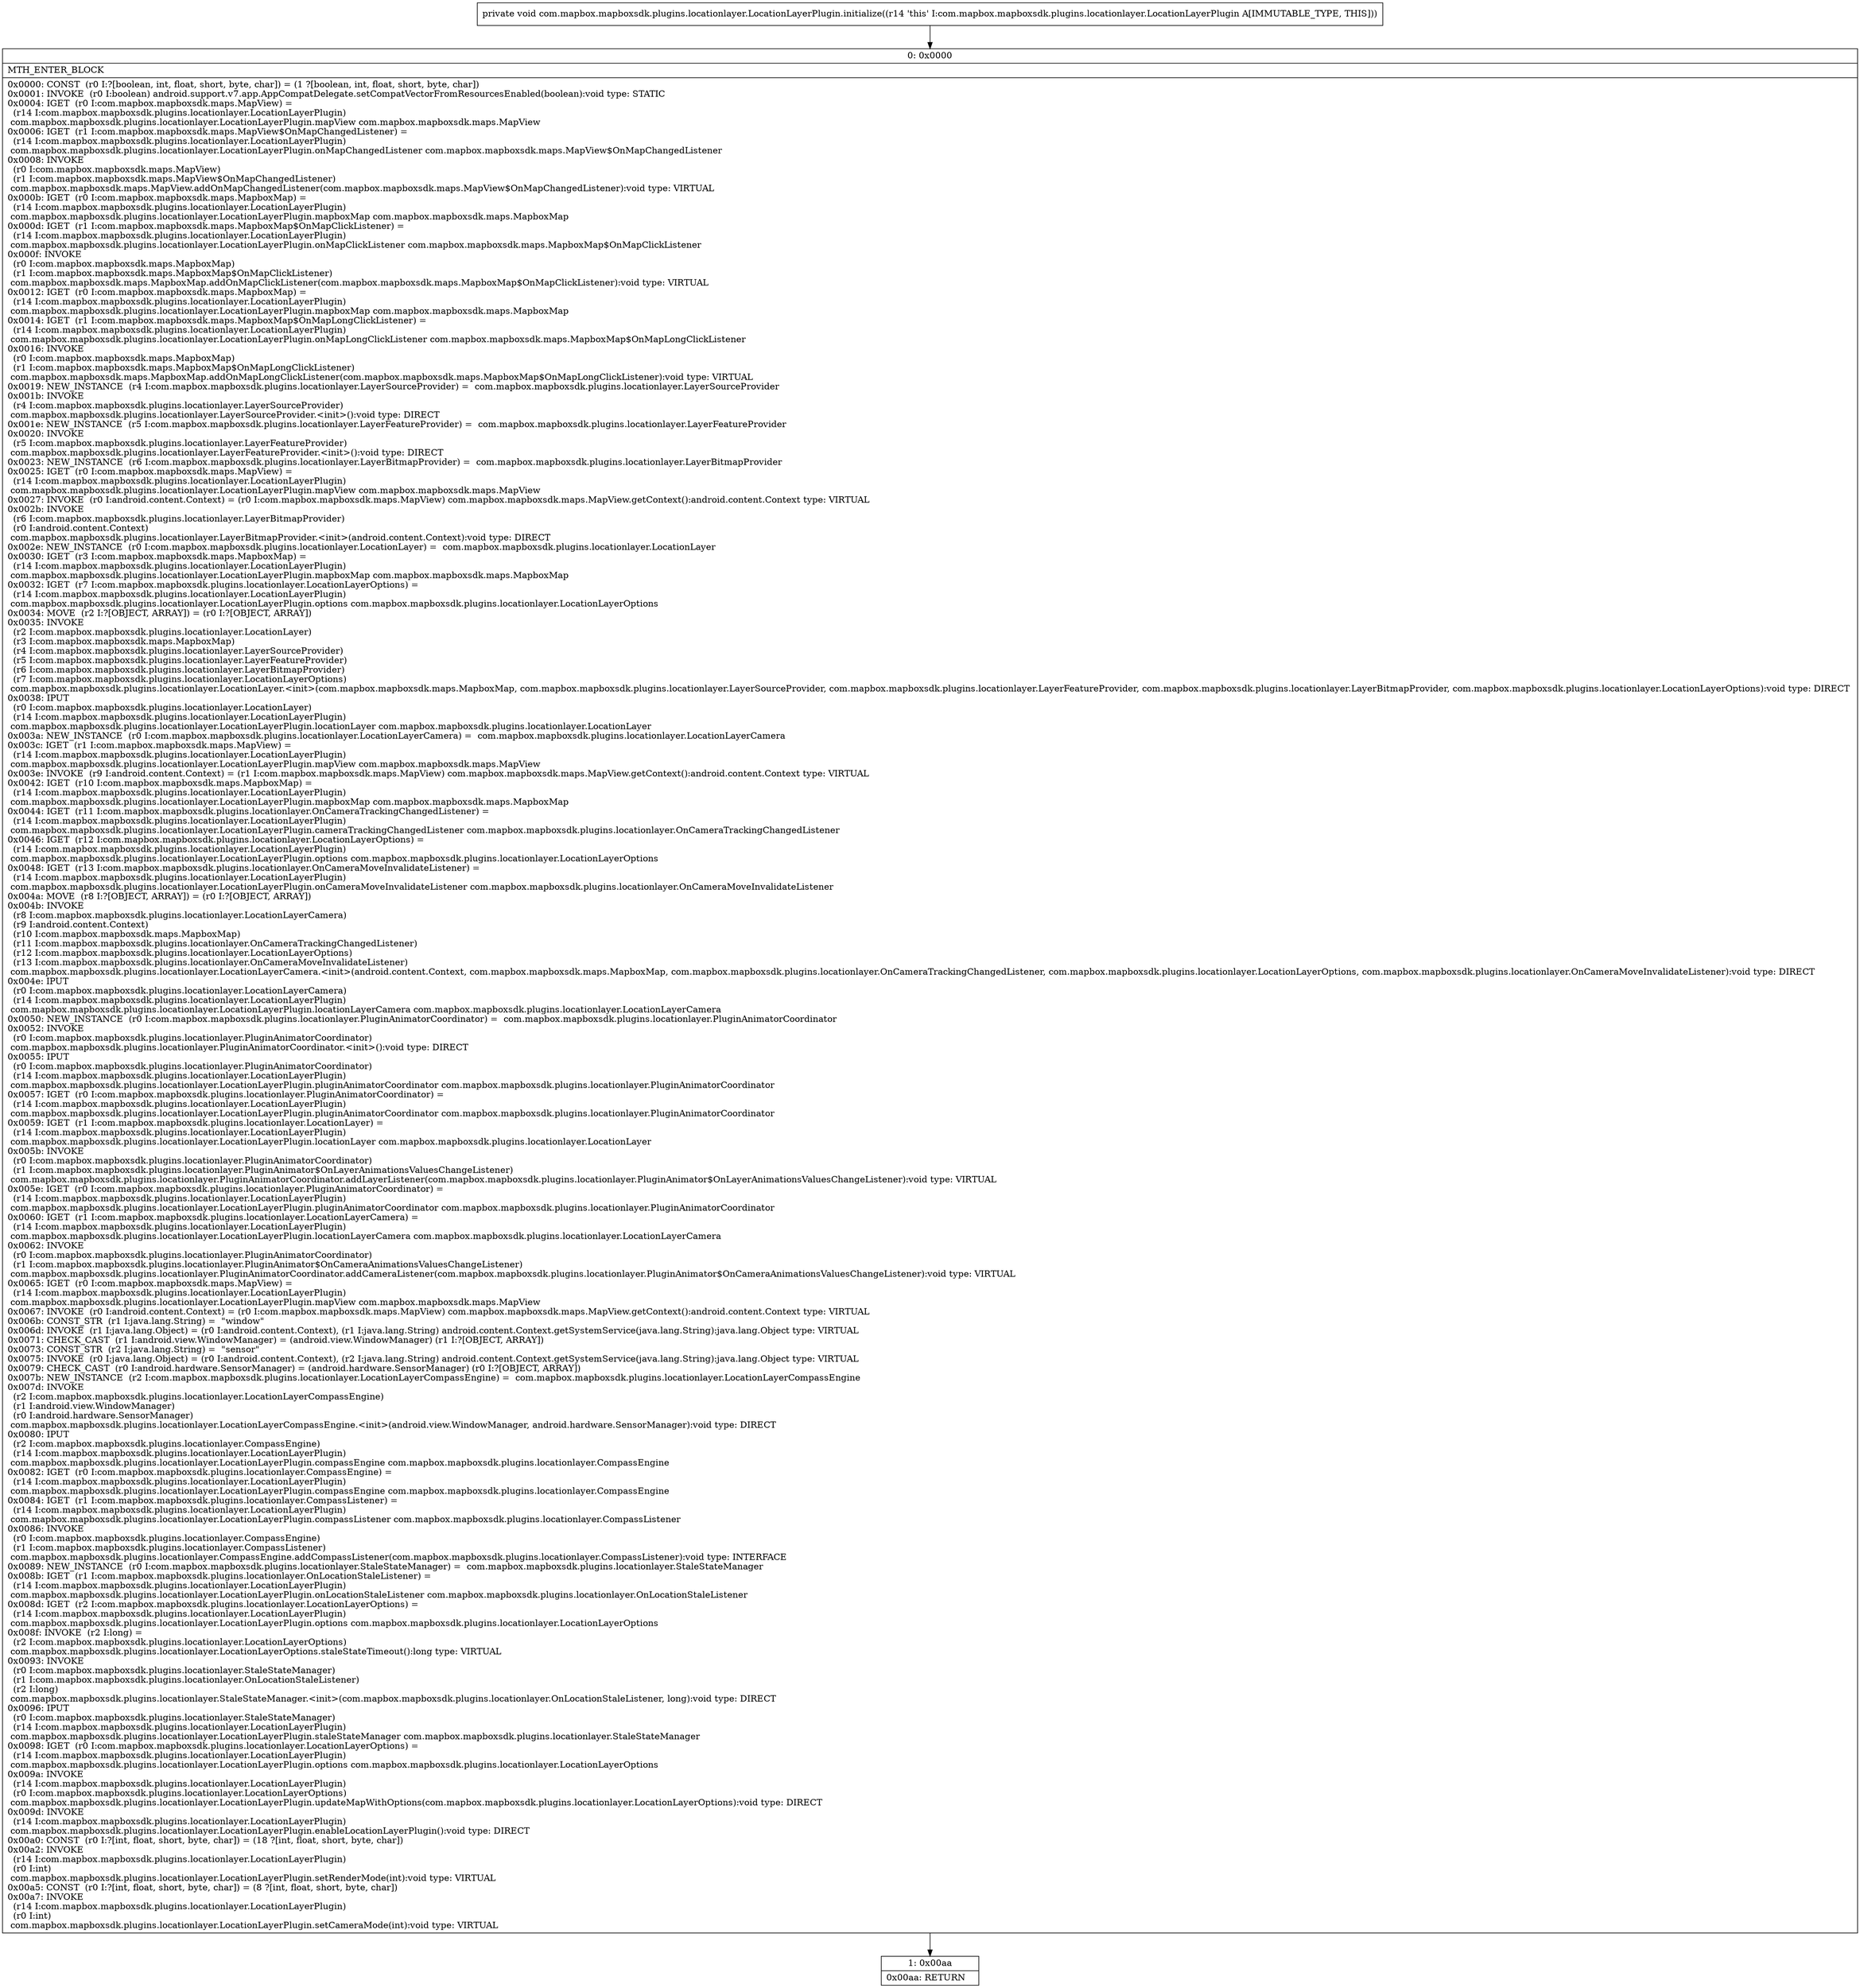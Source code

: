 digraph "CFG forcom.mapbox.mapboxsdk.plugins.locationlayer.LocationLayerPlugin.initialize()V" {
Node_0 [shape=record,label="{0\:\ 0x0000|MTH_ENTER_BLOCK\l|0x0000: CONST  (r0 I:?[boolean, int, float, short, byte, char]) = (1 ?[boolean, int, float, short, byte, char]) \l0x0001: INVOKE  (r0 I:boolean) android.support.v7.app.AppCompatDelegate.setCompatVectorFromResourcesEnabled(boolean):void type: STATIC \l0x0004: IGET  (r0 I:com.mapbox.mapboxsdk.maps.MapView) = \l  (r14 I:com.mapbox.mapboxsdk.plugins.locationlayer.LocationLayerPlugin)\l com.mapbox.mapboxsdk.plugins.locationlayer.LocationLayerPlugin.mapView com.mapbox.mapboxsdk.maps.MapView \l0x0006: IGET  (r1 I:com.mapbox.mapboxsdk.maps.MapView$OnMapChangedListener) = \l  (r14 I:com.mapbox.mapboxsdk.plugins.locationlayer.LocationLayerPlugin)\l com.mapbox.mapboxsdk.plugins.locationlayer.LocationLayerPlugin.onMapChangedListener com.mapbox.mapboxsdk.maps.MapView$OnMapChangedListener \l0x0008: INVOKE  \l  (r0 I:com.mapbox.mapboxsdk.maps.MapView)\l  (r1 I:com.mapbox.mapboxsdk.maps.MapView$OnMapChangedListener)\l com.mapbox.mapboxsdk.maps.MapView.addOnMapChangedListener(com.mapbox.mapboxsdk.maps.MapView$OnMapChangedListener):void type: VIRTUAL \l0x000b: IGET  (r0 I:com.mapbox.mapboxsdk.maps.MapboxMap) = \l  (r14 I:com.mapbox.mapboxsdk.plugins.locationlayer.LocationLayerPlugin)\l com.mapbox.mapboxsdk.plugins.locationlayer.LocationLayerPlugin.mapboxMap com.mapbox.mapboxsdk.maps.MapboxMap \l0x000d: IGET  (r1 I:com.mapbox.mapboxsdk.maps.MapboxMap$OnMapClickListener) = \l  (r14 I:com.mapbox.mapboxsdk.plugins.locationlayer.LocationLayerPlugin)\l com.mapbox.mapboxsdk.plugins.locationlayer.LocationLayerPlugin.onMapClickListener com.mapbox.mapboxsdk.maps.MapboxMap$OnMapClickListener \l0x000f: INVOKE  \l  (r0 I:com.mapbox.mapboxsdk.maps.MapboxMap)\l  (r1 I:com.mapbox.mapboxsdk.maps.MapboxMap$OnMapClickListener)\l com.mapbox.mapboxsdk.maps.MapboxMap.addOnMapClickListener(com.mapbox.mapboxsdk.maps.MapboxMap$OnMapClickListener):void type: VIRTUAL \l0x0012: IGET  (r0 I:com.mapbox.mapboxsdk.maps.MapboxMap) = \l  (r14 I:com.mapbox.mapboxsdk.plugins.locationlayer.LocationLayerPlugin)\l com.mapbox.mapboxsdk.plugins.locationlayer.LocationLayerPlugin.mapboxMap com.mapbox.mapboxsdk.maps.MapboxMap \l0x0014: IGET  (r1 I:com.mapbox.mapboxsdk.maps.MapboxMap$OnMapLongClickListener) = \l  (r14 I:com.mapbox.mapboxsdk.plugins.locationlayer.LocationLayerPlugin)\l com.mapbox.mapboxsdk.plugins.locationlayer.LocationLayerPlugin.onMapLongClickListener com.mapbox.mapboxsdk.maps.MapboxMap$OnMapLongClickListener \l0x0016: INVOKE  \l  (r0 I:com.mapbox.mapboxsdk.maps.MapboxMap)\l  (r1 I:com.mapbox.mapboxsdk.maps.MapboxMap$OnMapLongClickListener)\l com.mapbox.mapboxsdk.maps.MapboxMap.addOnMapLongClickListener(com.mapbox.mapboxsdk.maps.MapboxMap$OnMapLongClickListener):void type: VIRTUAL \l0x0019: NEW_INSTANCE  (r4 I:com.mapbox.mapboxsdk.plugins.locationlayer.LayerSourceProvider) =  com.mapbox.mapboxsdk.plugins.locationlayer.LayerSourceProvider \l0x001b: INVOKE  \l  (r4 I:com.mapbox.mapboxsdk.plugins.locationlayer.LayerSourceProvider)\l com.mapbox.mapboxsdk.plugins.locationlayer.LayerSourceProvider.\<init\>():void type: DIRECT \l0x001e: NEW_INSTANCE  (r5 I:com.mapbox.mapboxsdk.plugins.locationlayer.LayerFeatureProvider) =  com.mapbox.mapboxsdk.plugins.locationlayer.LayerFeatureProvider \l0x0020: INVOKE  \l  (r5 I:com.mapbox.mapboxsdk.plugins.locationlayer.LayerFeatureProvider)\l com.mapbox.mapboxsdk.plugins.locationlayer.LayerFeatureProvider.\<init\>():void type: DIRECT \l0x0023: NEW_INSTANCE  (r6 I:com.mapbox.mapboxsdk.plugins.locationlayer.LayerBitmapProvider) =  com.mapbox.mapboxsdk.plugins.locationlayer.LayerBitmapProvider \l0x0025: IGET  (r0 I:com.mapbox.mapboxsdk.maps.MapView) = \l  (r14 I:com.mapbox.mapboxsdk.plugins.locationlayer.LocationLayerPlugin)\l com.mapbox.mapboxsdk.plugins.locationlayer.LocationLayerPlugin.mapView com.mapbox.mapboxsdk.maps.MapView \l0x0027: INVOKE  (r0 I:android.content.Context) = (r0 I:com.mapbox.mapboxsdk.maps.MapView) com.mapbox.mapboxsdk.maps.MapView.getContext():android.content.Context type: VIRTUAL \l0x002b: INVOKE  \l  (r6 I:com.mapbox.mapboxsdk.plugins.locationlayer.LayerBitmapProvider)\l  (r0 I:android.content.Context)\l com.mapbox.mapboxsdk.plugins.locationlayer.LayerBitmapProvider.\<init\>(android.content.Context):void type: DIRECT \l0x002e: NEW_INSTANCE  (r0 I:com.mapbox.mapboxsdk.plugins.locationlayer.LocationLayer) =  com.mapbox.mapboxsdk.plugins.locationlayer.LocationLayer \l0x0030: IGET  (r3 I:com.mapbox.mapboxsdk.maps.MapboxMap) = \l  (r14 I:com.mapbox.mapboxsdk.plugins.locationlayer.LocationLayerPlugin)\l com.mapbox.mapboxsdk.plugins.locationlayer.LocationLayerPlugin.mapboxMap com.mapbox.mapboxsdk.maps.MapboxMap \l0x0032: IGET  (r7 I:com.mapbox.mapboxsdk.plugins.locationlayer.LocationLayerOptions) = \l  (r14 I:com.mapbox.mapboxsdk.plugins.locationlayer.LocationLayerPlugin)\l com.mapbox.mapboxsdk.plugins.locationlayer.LocationLayerPlugin.options com.mapbox.mapboxsdk.plugins.locationlayer.LocationLayerOptions \l0x0034: MOVE  (r2 I:?[OBJECT, ARRAY]) = (r0 I:?[OBJECT, ARRAY]) \l0x0035: INVOKE  \l  (r2 I:com.mapbox.mapboxsdk.plugins.locationlayer.LocationLayer)\l  (r3 I:com.mapbox.mapboxsdk.maps.MapboxMap)\l  (r4 I:com.mapbox.mapboxsdk.plugins.locationlayer.LayerSourceProvider)\l  (r5 I:com.mapbox.mapboxsdk.plugins.locationlayer.LayerFeatureProvider)\l  (r6 I:com.mapbox.mapboxsdk.plugins.locationlayer.LayerBitmapProvider)\l  (r7 I:com.mapbox.mapboxsdk.plugins.locationlayer.LocationLayerOptions)\l com.mapbox.mapboxsdk.plugins.locationlayer.LocationLayer.\<init\>(com.mapbox.mapboxsdk.maps.MapboxMap, com.mapbox.mapboxsdk.plugins.locationlayer.LayerSourceProvider, com.mapbox.mapboxsdk.plugins.locationlayer.LayerFeatureProvider, com.mapbox.mapboxsdk.plugins.locationlayer.LayerBitmapProvider, com.mapbox.mapboxsdk.plugins.locationlayer.LocationLayerOptions):void type: DIRECT \l0x0038: IPUT  \l  (r0 I:com.mapbox.mapboxsdk.plugins.locationlayer.LocationLayer)\l  (r14 I:com.mapbox.mapboxsdk.plugins.locationlayer.LocationLayerPlugin)\l com.mapbox.mapboxsdk.plugins.locationlayer.LocationLayerPlugin.locationLayer com.mapbox.mapboxsdk.plugins.locationlayer.LocationLayer \l0x003a: NEW_INSTANCE  (r0 I:com.mapbox.mapboxsdk.plugins.locationlayer.LocationLayerCamera) =  com.mapbox.mapboxsdk.plugins.locationlayer.LocationLayerCamera \l0x003c: IGET  (r1 I:com.mapbox.mapboxsdk.maps.MapView) = \l  (r14 I:com.mapbox.mapboxsdk.plugins.locationlayer.LocationLayerPlugin)\l com.mapbox.mapboxsdk.plugins.locationlayer.LocationLayerPlugin.mapView com.mapbox.mapboxsdk.maps.MapView \l0x003e: INVOKE  (r9 I:android.content.Context) = (r1 I:com.mapbox.mapboxsdk.maps.MapView) com.mapbox.mapboxsdk.maps.MapView.getContext():android.content.Context type: VIRTUAL \l0x0042: IGET  (r10 I:com.mapbox.mapboxsdk.maps.MapboxMap) = \l  (r14 I:com.mapbox.mapboxsdk.plugins.locationlayer.LocationLayerPlugin)\l com.mapbox.mapboxsdk.plugins.locationlayer.LocationLayerPlugin.mapboxMap com.mapbox.mapboxsdk.maps.MapboxMap \l0x0044: IGET  (r11 I:com.mapbox.mapboxsdk.plugins.locationlayer.OnCameraTrackingChangedListener) = \l  (r14 I:com.mapbox.mapboxsdk.plugins.locationlayer.LocationLayerPlugin)\l com.mapbox.mapboxsdk.plugins.locationlayer.LocationLayerPlugin.cameraTrackingChangedListener com.mapbox.mapboxsdk.plugins.locationlayer.OnCameraTrackingChangedListener \l0x0046: IGET  (r12 I:com.mapbox.mapboxsdk.plugins.locationlayer.LocationLayerOptions) = \l  (r14 I:com.mapbox.mapboxsdk.plugins.locationlayer.LocationLayerPlugin)\l com.mapbox.mapboxsdk.plugins.locationlayer.LocationLayerPlugin.options com.mapbox.mapboxsdk.plugins.locationlayer.LocationLayerOptions \l0x0048: IGET  (r13 I:com.mapbox.mapboxsdk.plugins.locationlayer.OnCameraMoveInvalidateListener) = \l  (r14 I:com.mapbox.mapboxsdk.plugins.locationlayer.LocationLayerPlugin)\l com.mapbox.mapboxsdk.plugins.locationlayer.LocationLayerPlugin.onCameraMoveInvalidateListener com.mapbox.mapboxsdk.plugins.locationlayer.OnCameraMoveInvalidateListener \l0x004a: MOVE  (r8 I:?[OBJECT, ARRAY]) = (r0 I:?[OBJECT, ARRAY]) \l0x004b: INVOKE  \l  (r8 I:com.mapbox.mapboxsdk.plugins.locationlayer.LocationLayerCamera)\l  (r9 I:android.content.Context)\l  (r10 I:com.mapbox.mapboxsdk.maps.MapboxMap)\l  (r11 I:com.mapbox.mapboxsdk.plugins.locationlayer.OnCameraTrackingChangedListener)\l  (r12 I:com.mapbox.mapboxsdk.plugins.locationlayer.LocationLayerOptions)\l  (r13 I:com.mapbox.mapboxsdk.plugins.locationlayer.OnCameraMoveInvalidateListener)\l com.mapbox.mapboxsdk.plugins.locationlayer.LocationLayerCamera.\<init\>(android.content.Context, com.mapbox.mapboxsdk.maps.MapboxMap, com.mapbox.mapboxsdk.plugins.locationlayer.OnCameraTrackingChangedListener, com.mapbox.mapboxsdk.plugins.locationlayer.LocationLayerOptions, com.mapbox.mapboxsdk.plugins.locationlayer.OnCameraMoveInvalidateListener):void type: DIRECT \l0x004e: IPUT  \l  (r0 I:com.mapbox.mapboxsdk.plugins.locationlayer.LocationLayerCamera)\l  (r14 I:com.mapbox.mapboxsdk.plugins.locationlayer.LocationLayerPlugin)\l com.mapbox.mapboxsdk.plugins.locationlayer.LocationLayerPlugin.locationLayerCamera com.mapbox.mapboxsdk.plugins.locationlayer.LocationLayerCamera \l0x0050: NEW_INSTANCE  (r0 I:com.mapbox.mapboxsdk.plugins.locationlayer.PluginAnimatorCoordinator) =  com.mapbox.mapboxsdk.plugins.locationlayer.PluginAnimatorCoordinator \l0x0052: INVOKE  \l  (r0 I:com.mapbox.mapboxsdk.plugins.locationlayer.PluginAnimatorCoordinator)\l com.mapbox.mapboxsdk.plugins.locationlayer.PluginAnimatorCoordinator.\<init\>():void type: DIRECT \l0x0055: IPUT  \l  (r0 I:com.mapbox.mapboxsdk.plugins.locationlayer.PluginAnimatorCoordinator)\l  (r14 I:com.mapbox.mapboxsdk.plugins.locationlayer.LocationLayerPlugin)\l com.mapbox.mapboxsdk.plugins.locationlayer.LocationLayerPlugin.pluginAnimatorCoordinator com.mapbox.mapboxsdk.plugins.locationlayer.PluginAnimatorCoordinator \l0x0057: IGET  (r0 I:com.mapbox.mapboxsdk.plugins.locationlayer.PluginAnimatorCoordinator) = \l  (r14 I:com.mapbox.mapboxsdk.plugins.locationlayer.LocationLayerPlugin)\l com.mapbox.mapboxsdk.plugins.locationlayer.LocationLayerPlugin.pluginAnimatorCoordinator com.mapbox.mapboxsdk.plugins.locationlayer.PluginAnimatorCoordinator \l0x0059: IGET  (r1 I:com.mapbox.mapboxsdk.plugins.locationlayer.LocationLayer) = \l  (r14 I:com.mapbox.mapboxsdk.plugins.locationlayer.LocationLayerPlugin)\l com.mapbox.mapboxsdk.plugins.locationlayer.LocationLayerPlugin.locationLayer com.mapbox.mapboxsdk.plugins.locationlayer.LocationLayer \l0x005b: INVOKE  \l  (r0 I:com.mapbox.mapboxsdk.plugins.locationlayer.PluginAnimatorCoordinator)\l  (r1 I:com.mapbox.mapboxsdk.plugins.locationlayer.PluginAnimator$OnLayerAnimationsValuesChangeListener)\l com.mapbox.mapboxsdk.plugins.locationlayer.PluginAnimatorCoordinator.addLayerListener(com.mapbox.mapboxsdk.plugins.locationlayer.PluginAnimator$OnLayerAnimationsValuesChangeListener):void type: VIRTUAL \l0x005e: IGET  (r0 I:com.mapbox.mapboxsdk.plugins.locationlayer.PluginAnimatorCoordinator) = \l  (r14 I:com.mapbox.mapboxsdk.plugins.locationlayer.LocationLayerPlugin)\l com.mapbox.mapboxsdk.plugins.locationlayer.LocationLayerPlugin.pluginAnimatorCoordinator com.mapbox.mapboxsdk.plugins.locationlayer.PluginAnimatorCoordinator \l0x0060: IGET  (r1 I:com.mapbox.mapboxsdk.plugins.locationlayer.LocationLayerCamera) = \l  (r14 I:com.mapbox.mapboxsdk.plugins.locationlayer.LocationLayerPlugin)\l com.mapbox.mapboxsdk.plugins.locationlayer.LocationLayerPlugin.locationLayerCamera com.mapbox.mapboxsdk.plugins.locationlayer.LocationLayerCamera \l0x0062: INVOKE  \l  (r0 I:com.mapbox.mapboxsdk.plugins.locationlayer.PluginAnimatorCoordinator)\l  (r1 I:com.mapbox.mapboxsdk.plugins.locationlayer.PluginAnimator$OnCameraAnimationsValuesChangeListener)\l com.mapbox.mapboxsdk.plugins.locationlayer.PluginAnimatorCoordinator.addCameraListener(com.mapbox.mapboxsdk.plugins.locationlayer.PluginAnimator$OnCameraAnimationsValuesChangeListener):void type: VIRTUAL \l0x0065: IGET  (r0 I:com.mapbox.mapboxsdk.maps.MapView) = \l  (r14 I:com.mapbox.mapboxsdk.plugins.locationlayer.LocationLayerPlugin)\l com.mapbox.mapboxsdk.plugins.locationlayer.LocationLayerPlugin.mapView com.mapbox.mapboxsdk.maps.MapView \l0x0067: INVOKE  (r0 I:android.content.Context) = (r0 I:com.mapbox.mapboxsdk.maps.MapView) com.mapbox.mapboxsdk.maps.MapView.getContext():android.content.Context type: VIRTUAL \l0x006b: CONST_STR  (r1 I:java.lang.String) =  \"window\" \l0x006d: INVOKE  (r1 I:java.lang.Object) = (r0 I:android.content.Context), (r1 I:java.lang.String) android.content.Context.getSystemService(java.lang.String):java.lang.Object type: VIRTUAL \l0x0071: CHECK_CAST  (r1 I:android.view.WindowManager) = (android.view.WindowManager) (r1 I:?[OBJECT, ARRAY]) \l0x0073: CONST_STR  (r2 I:java.lang.String) =  \"sensor\" \l0x0075: INVOKE  (r0 I:java.lang.Object) = (r0 I:android.content.Context), (r2 I:java.lang.String) android.content.Context.getSystemService(java.lang.String):java.lang.Object type: VIRTUAL \l0x0079: CHECK_CAST  (r0 I:android.hardware.SensorManager) = (android.hardware.SensorManager) (r0 I:?[OBJECT, ARRAY]) \l0x007b: NEW_INSTANCE  (r2 I:com.mapbox.mapboxsdk.plugins.locationlayer.LocationLayerCompassEngine) =  com.mapbox.mapboxsdk.plugins.locationlayer.LocationLayerCompassEngine \l0x007d: INVOKE  \l  (r2 I:com.mapbox.mapboxsdk.plugins.locationlayer.LocationLayerCompassEngine)\l  (r1 I:android.view.WindowManager)\l  (r0 I:android.hardware.SensorManager)\l com.mapbox.mapboxsdk.plugins.locationlayer.LocationLayerCompassEngine.\<init\>(android.view.WindowManager, android.hardware.SensorManager):void type: DIRECT \l0x0080: IPUT  \l  (r2 I:com.mapbox.mapboxsdk.plugins.locationlayer.CompassEngine)\l  (r14 I:com.mapbox.mapboxsdk.plugins.locationlayer.LocationLayerPlugin)\l com.mapbox.mapboxsdk.plugins.locationlayer.LocationLayerPlugin.compassEngine com.mapbox.mapboxsdk.plugins.locationlayer.CompassEngine \l0x0082: IGET  (r0 I:com.mapbox.mapboxsdk.plugins.locationlayer.CompassEngine) = \l  (r14 I:com.mapbox.mapboxsdk.plugins.locationlayer.LocationLayerPlugin)\l com.mapbox.mapboxsdk.plugins.locationlayer.LocationLayerPlugin.compassEngine com.mapbox.mapboxsdk.plugins.locationlayer.CompassEngine \l0x0084: IGET  (r1 I:com.mapbox.mapboxsdk.plugins.locationlayer.CompassListener) = \l  (r14 I:com.mapbox.mapboxsdk.plugins.locationlayer.LocationLayerPlugin)\l com.mapbox.mapboxsdk.plugins.locationlayer.LocationLayerPlugin.compassListener com.mapbox.mapboxsdk.plugins.locationlayer.CompassListener \l0x0086: INVOKE  \l  (r0 I:com.mapbox.mapboxsdk.plugins.locationlayer.CompassEngine)\l  (r1 I:com.mapbox.mapboxsdk.plugins.locationlayer.CompassListener)\l com.mapbox.mapboxsdk.plugins.locationlayer.CompassEngine.addCompassListener(com.mapbox.mapboxsdk.plugins.locationlayer.CompassListener):void type: INTERFACE \l0x0089: NEW_INSTANCE  (r0 I:com.mapbox.mapboxsdk.plugins.locationlayer.StaleStateManager) =  com.mapbox.mapboxsdk.plugins.locationlayer.StaleStateManager \l0x008b: IGET  (r1 I:com.mapbox.mapboxsdk.plugins.locationlayer.OnLocationStaleListener) = \l  (r14 I:com.mapbox.mapboxsdk.plugins.locationlayer.LocationLayerPlugin)\l com.mapbox.mapboxsdk.plugins.locationlayer.LocationLayerPlugin.onLocationStaleListener com.mapbox.mapboxsdk.plugins.locationlayer.OnLocationStaleListener \l0x008d: IGET  (r2 I:com.mapbox.mapboxsdk.plugins.locationlayer.LocationLayerOptions) = \l  (r14 I:com.mapbox.mapboxsdk.plugins.locationlayer.LocationLayerPlugin)\l com.mapbox.mapboxsdk.plugins.locationlayer.LocationLayerPlugin.options com.mapbox.mapboxsdk.plugins.locationlayer.LocationLayerOptions \l0x008f: INVOKE  (r2 I:long) = \l  (r2 I:com.mapbox.mapboxsdk.plugins.locationlayer.LocationLayerOptions)\l com.mapbox.mapboxsdk.plugins.locationlayer.LocationLayerOptions.staleStateTimeout():long type: VIRTUAL \l0x0093: INVOKE  \l  (r0 I:com.mapbox.mapboxsdk.plugins.locationlayer.StaleStateManager)\l  (r1 I:com.mapbox.mapboxsdk.plugins.locationlayer.OnLocationStaleListener)\l  (r2 I:long)\l com.mapbox.mapboxsdk.plugins.locationlayer.StaleStateManager.\<init\>(com.mapbox.mapboxsdk.plugins.locationlayer.OnLocationStaleListener, long):void type: DIRECT \l0x0096: IPUT  \l  (r0 I:com.mapbox.mapboxsdk.plugins.locationlayer.StaleStateManager)\l  (r14 I:com.mapbox.mapboxsdk.plugins.locationlayer.LocationLayerPlugin)\l com.mapbox.mapboxsdk.plugins.locationlayer.LocationLayerPlugin.staleStateManager com.mapbox.mapboxsdk.plugins.locationlayer.StaleStateManager \l0x0098: IGET  (r0 I:com.mapbox.mapboxsdk.plugins.locationlayer.LocationLayerOptions) = \l  (r14 I:com.mapbox.mapboxsdk.plugins.locationlayer.LocationLayerPlugin)\l com.mapbox.mapboxsdk.plugins.locationlayer.LocationLayerPlugin.options com.mapbox.mapboxsdk.plugins.locationlayer.LocationLayerOptions \l0x009a: INVOKE  \l  (r14 I:com.mapbox.mapboxsdk.plugins.locationlayer.LocationLayerPlugin)\l  (r0 I:com.mapbox.mapboxsdk.plugins.locationlayer.LocationLayerOptions)\l com.mapbox.mapboxsdk.plugins.locationlayer.LocationLayerPlugin.updateMapWithOptions(com.mapbox.mapboxsdk.plugins.locationlayer.LocationLayerOptions):void type: DIRECT \l0x009d: INVOKE  \l  (r14 I:com.mapbox.mapboxsdk.plugins.locationlayer.LocationLayerPlugin)\l com.mapbox.mapboxsdk.plugins.locationlayer.LocationLayerPlugin.enableLocationLayerPlugin():void type: DIRECT \l0x00a0: CONST  (r0 I:?[int, float, short, byte, char]) = (18 ?[int, float, short, byte, char]) \l0x00a2: INVOKE  \l  (r14 I:com.mapbox.mapboxsdk.plugins.locationlayer.LocationLayerPlugin)\l  (r0 I:int)\l com.mapbox.mapboxsdk.plugins.locationlayer.LocationLayerPlugin.setRenderMode(int):void type: VIRTUAL \l0x00a5: CONST  (r0 I:?[int, float, short, byte, char]) = (8 ?[int, float, short, byte, char]) \l0x00a7: INVOKE  \l  (r14 I:com.mapbox.mapboxsdk.plugins.locationlayer.LocationLayerPlugin)\l  (r0 I:int)\l com.mapbox.mapboxsdk.plugins.locationlayer.LocationLayerPlugin.setCameraMode(int):void type: VIRTUAL \l}"];
Node_1 [shape=record,label="{1\:\ 0x00aa|0x00aa: RETURN   \l}"];
MethodNode[shape=record,label="{private void com.mapbox.mapboxsdk.plugins.locationlayer.LocationLayerPlugin.initialize((r14 'this' I:com.mapbox.mapboxsdk.plugins.locationlayer.LocationLayerPlugin A[IMMUTABLE_TYPE, THIS])) }"];
MethodNode -> Node_0;
Node_0 -> Node_1;
}

